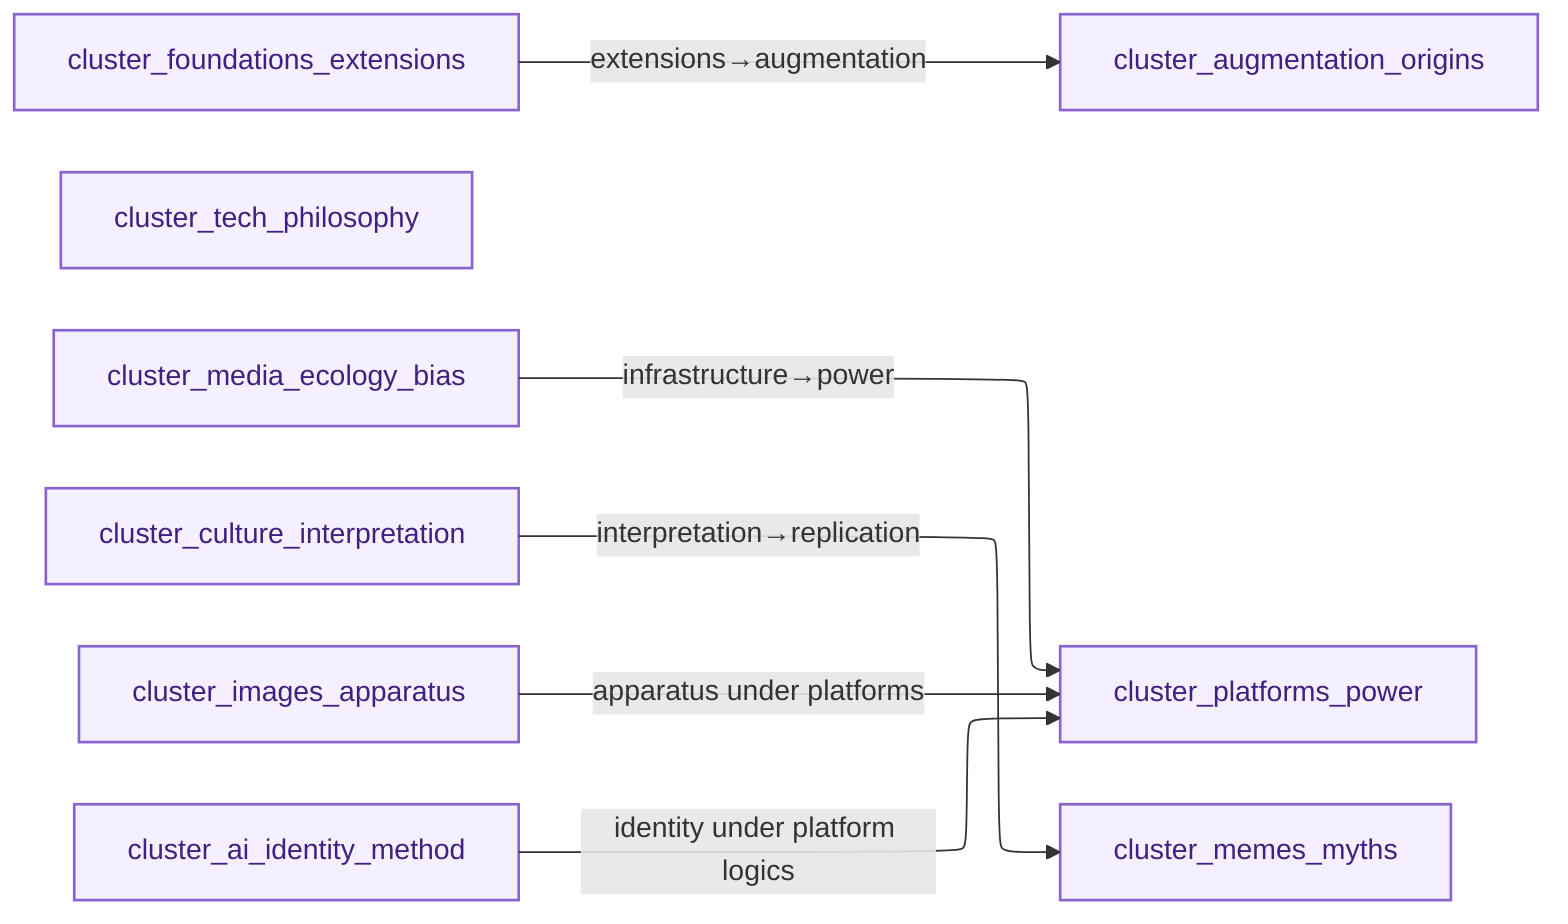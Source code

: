 flowchart-elk LR
classDef default fill:#f8f8f8,stroke:#999,stroke-width:1px,color:#111;
classDef rootNode fill:#eef6ff,stroke:#4a90e2,color:#0b3d91,stroke-width:1.5px;
classDef categoryNode fill:#f5f0ff,stroke:#8a63d2,color:#402080,stroke-width:1.5px;
classDef leafNode fill:#f0fff4,stroke:#2e8540,color:#0f3d1e,stroke-width:1px;

cluster_foundations_extensions["cluster_foundations_extensions"]
cluster_tech_philosophy["cluster_tech_philosophy"]
cluster_media_ecology_bias["cluster_media_ecology_bias"]
cluster_augmentation_origins["cluster_augmentation_origins"]
cluster_culture_interpretation["cluster_culture_interpretation"]
cluster_platforms_power["cluster_platforms_power"]
cluster_images_apparatus["cluster_images_apparatus"]
cluster_ai_identity_method["cluster_ai_identity_method"]
cluster_memes_myths["cluster_memes_myths"]
cluster_foundations_extensions -- "extensions→augmentation" --> cluster_augmentation_origins
cluster_images_apparatus -- "apparatus under platforms" --> cluster_platforms_power
cluster_media_ecology_bias -- "infrastructure→power" --> cluster_platforms_power
cluster_culture_interpretation -- "interpretation→replication" --> cluster_memes_myths
cluster_ai_identity_method -- "identity under platform logics" --> cluster_platforms_power
class cluster_foundations_extensions categoryNode
class cluster_tech_philosophy categoryNode
class cluster_media_ecology_bias categoryNode
class cluster_augmentation_origins categoryNode
class cluster_culture_interpretation categoryNode
class cluster_platforms_power categoryNode
class cluster_images_apparatus categoryNode
class cluster_ai_identity_method categoryNode
class cluster_memes_myths categoryNode